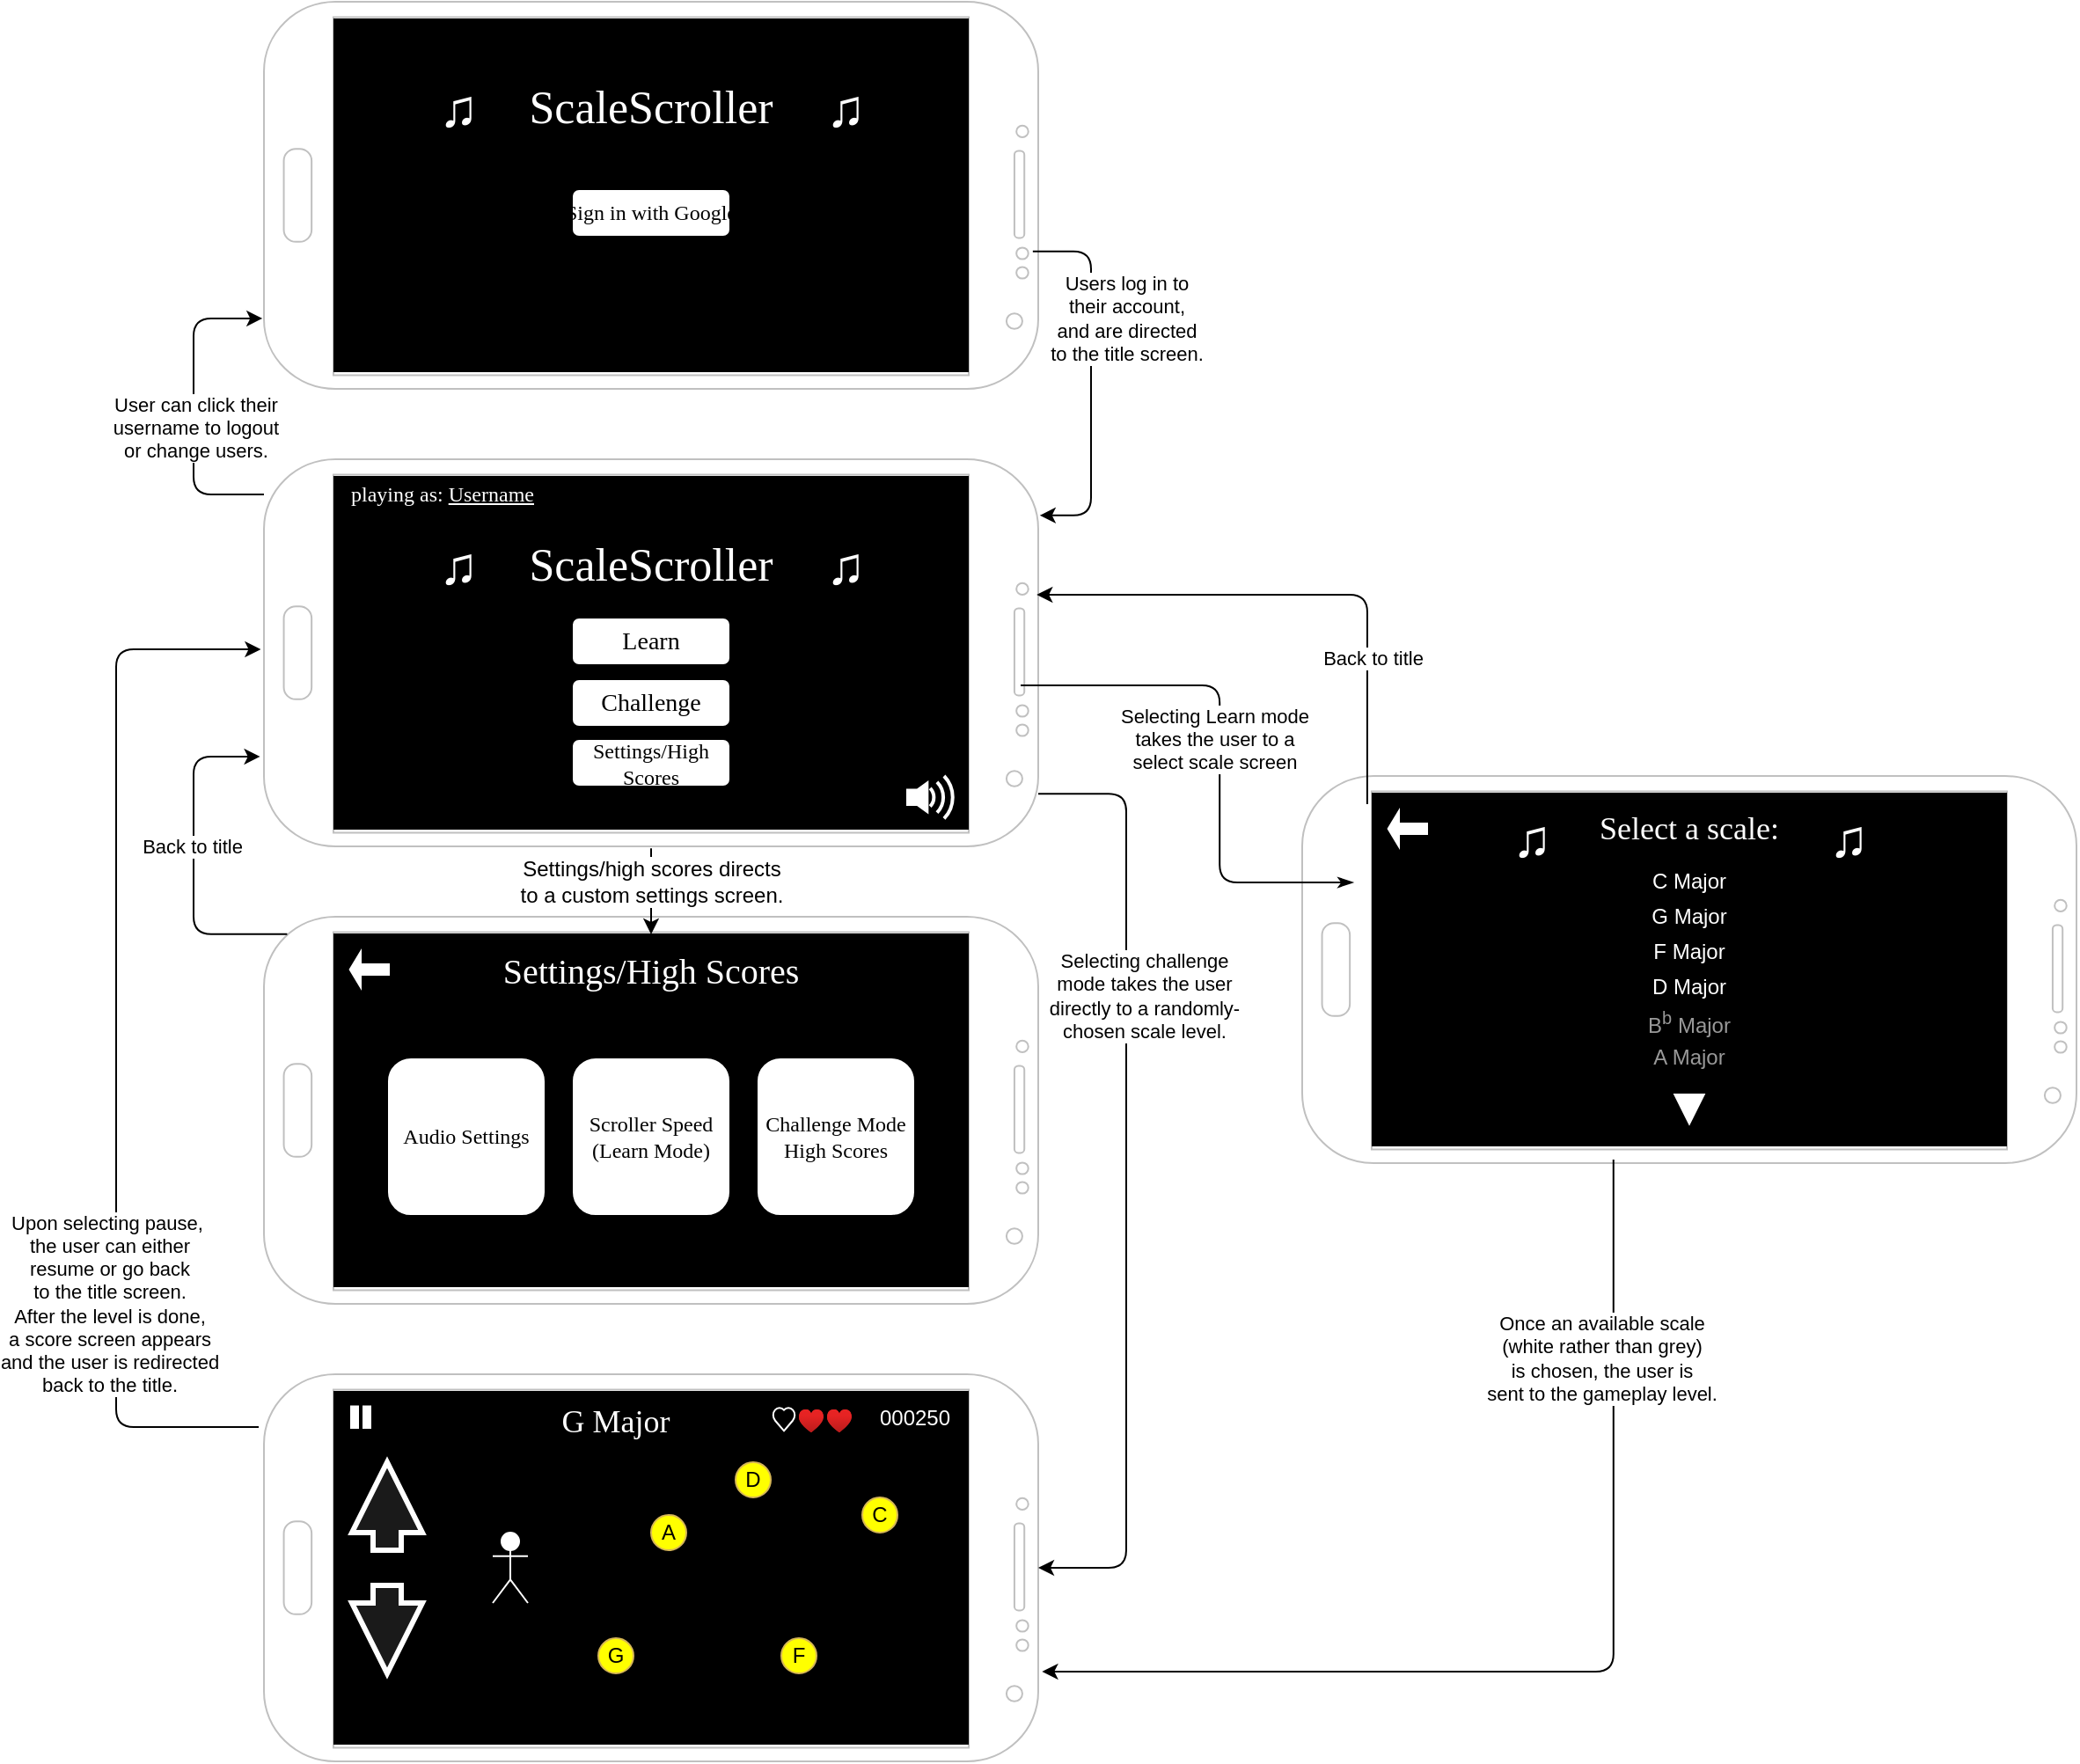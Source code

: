 <mxfile version="13.8.8" type="device"><diagram id="0OVlPYoQBOoQEo0D64S6" name="Page-1"><mxGraphModel dx="1422" dy="762" grid="1" gridSize="10" guides="1" tooltips="1" connect="1" arrows="1" fold="1" page="1" pageScale="1" pageWidth="850" pageHeight="1100" math="0" shadow="0"><root><mxCell id="0"/><mxCell id="1" parent="0"/><mxCell id="xfNuSFFdNx6RBjtULfGW-15" value="" style="group" parent="1" vertex="1" connectable="0"><mxGeometry x="180" y="280" width="440" height="220" as="geometry"/></mxCell><mxCell id="xfNuSFFdNx6RBjtULfGW-1" value="" style="verticalLabelPosition=bottom;verticalAlign=top;html=1;shadow=0;dashed=0;strokeWidth=1;shape=mxgraph.android.phone2;strokeColor=#c0c0c0;direction=south;" parent="xfNuSFFdNx6RBjtULfGW-15" vertex="1"><mxGeometry width="440" height="220" as="geometry"/></mxCell><mxCell id="xfNuSFFdNx6RBjtULfGW-3" value="" style="rounded=0;whiteSpace=wrap;html=1;fillColor=#000000;" parent="xfNuSFFdNx6RBjtULfGW-15" vertex="1"><mxGeometry x="40" y="10" width="360" height="200" as="geometry"/></mxCell><mxCell id="xfNuSFFdNx6RBjtULfGW-4" value="&lt;font style=&quot;font-size: 26px&quot; color=&quot;#ffffff&quot; face=&quot;Georgia&quot;&gt;ScaleScroller&lt;/font&gt;" style="text;html=1;align=center;verticalAlign=middle;whiteSpace=wrap;rounded=0;" parent="xfNuSFFdNx6RBjtULfGW-15" vertex="1"><mxGeometry x="140" y="40" width="160" height="40" as="geometry"/></mxCell><mxCell id="xfNuSFFdNx6RBjtULfGW-6" value="&lt;font style=&quot;font-size: 30px&quot;&gt;♫&lt;/font&gt;" style="text;html=1;align=center;verticalAlign=middle;resizable=0;points=[];autosize=1;fontColor=#FFFFFF;" parent="xfNuSFFdNx6RBjtULfGW-15" vertex="1"><mxGeometry x="90" y="45" width="40" height="30" as="geometry"/></mxCell><mxCell id="xfNuSFFdNx6RBjtULfGW-7" value="&lt;font style=&quot;font-size: 30px&quot;&gt;♫&lt;/font&gt;" style="text;html=1;align=center;verticalAlign=middle;resizable=0;points=[];autosize=1;fontColor=#FFFFFF;" parent="xfNuSFFdNx6RBjtULfGW-15" vertex="1"><mxGeometry x="310" y="45" width="40" height="30" as="geometry"/></mxCell><mxCell id="xfNuSFFdNx6RBjtULfGW-8" value="" style="rounded=1;whiteSpace=wrap;html=1;" parent="xfNuSFFdNx6RBjtULfGW-15" vertex="1"><mxGeometry x="175" y="90" width="90" height="27" as="geometry"/></mxCell><mxCell id="xfNuSFFdNx6RBjtULfGW-9" value="" style="rounded=1;whiteSpace=wrap;html=1;" parent="xfNuSFFdNx6RBjtULfGW-15" vertex="1"><mxGeometry x="175" y="125" width="90" height="27" as="geometry"/></mxCell><mxCell id="xfNuSFFdNx6RBjtULfGW-10" value="" style="rounded=1;whiteSpace=wrap;html=1;" parent="xfNuSFFdNx6RBjtULfGW-15" vertex="1"><mxGeometry x="175" y="159" width="90" height="27" as="geometry"/></mxCell><mxCell id="xfNuSFFdNx6RBjtULfGW-11" value="&lt;font style=&quot;font-size: 14px&quot; face=&quot;Georgia&quot;&gt;Learn&lt;/font&gt;" style="text;html=1;strokeColor=none;fillColor=none;align=center;verticalAlign=middle;whiteSpace=wrap;rounded=0;" parent="xfNuSFFdNx6RBjtULfGW-15" vertex="1"><mxGeometry x="170" y="93.5" width="100" height="20" as="geometry"/></mxCell><mxCell id="xfNuSFFdNx6RBjtULfGW-12" value="&lt;font style=&quot;font-size: 14px&quot; face=&quot;Georgia&quot;&gt;Challenge&lt;/font&gt;" style="text;html=1;strokeColor=none;fillColor=none;align=center;verticalAlign=middle;whiteSpace=wrap;rounded=0;" parent="xfNuSFFdNx6RBjtULfGW-15" vertex="1"><mxGeometry x="170" y="128.5" width="100" height="20" as="geometry"/></mxCell><mxCell id="xfNuSFFdNx6RBjtULfGW-13" value="&lt;font style=&quot;font-size: 12px&quot; face=&quot;Georgia&quot;&gt;Settings/High Scores&lt;/font&gt;" style="text;html=1;strokeColor=none;fillColor=none;align=center;verticalAlign=middle;whiteSpace=wrap;rounded=0;" parent="xfNuSFFdNx6RBjtULfGW-15" vertex="1"><mxGeometry x="170" y="162.5" width="100" height="20" as="geometry"/></mxCell><mxCell id="xfNuSFFdNx6RBjtULfGW-14" value="" style="html=1;verticalLabelPosition=bottom;align=center;labelBackgroundColor=#ffffff;verticalAlign=top;strokeWidth=2;shadow=0;dashed=0;shape=mxgraph.ios7.icons.volume_2;pointerEvents=1;fontColor=#FFFFFF;fillColor=#FFFFFF;strokeColor=#FFFFFF;" parent="xfNuSFFdNx6RBjtULfGW-15" vertex="1"><mxGeometry x="366" y="180" width="27" height="24.2" as="geometry"/></mxCell><mxCell id="xfNuSFFdNx6RBjtULfGW-140" value="&lt;font face=&quot;Georgia&quot;&gt;playing as: &lt;u&gt;Username&lt;/u&gt;&lt;/font&gt;" style="text;html=1;align=center;verticalAlign=middle;resizable=0;points=[];autosize=1;fontColor=#FFFFFF;" parent="xfNuSFFdNx6RBjtULfGW-15" vertex="1"><mxGeometry x="36" y="10" width="130" height="20" as="geometry"/></mxCell><mxCell id="xfNuSFFdNx6RBjtULfGW-17" value="" style="group" parent="1" vertex="1" connectable="0"><mxGeometry x="180" y="540" width="440" height="338" as="geometry"/></mxCell><mxCell id="xfNuSFFdNx6RBjtULfGW-144" value="" style="group" parent="xfNuSFFdNx6RBjtULfGW-17" vertex="1" connectable="0"><mxGeometry width="440" height="220" as="geometry"/></mxCell><mxCell id="xfNuSFFdNx6RBjtULfGW-18" value="" style="verticalLabelPosition=bottom;verticalAlign=top;html=1;shadow=0;dashed=0;strokeWidth=1;shape=mxgraph.android.phone2;strokeColor=#c0c0c0;direction=south;" parent="xfNuSFFdNx6RBjtULfGW-144" vertex="1"><mxGeometry width="440" height="220" as="geometry"/></mxCell><mxCell id="xfNuSFFdNx6RBjtULfGW-19" value="" style="rounded=0;whiteSpace=wrap;html=1;fillColor=#000000;" parent="xfNuSFFdNx6RBjtULfGW-144" vertex="1"><mxGeometry x="40" y="10" width="360" height="200" as="geometry"/></mxCell><mxCell id="xfNuSFFdNx6RBjtULfGW-20" value="&lt;font style=&quot;font-size: 20px&quot; color=&quot;#ffffff&quot; face=&quot;Georgia&quot;&gt;Settings/High Scores&lt;/font&gt;" style="text;html=1;align=center;verticalAlign=middle;whiteSpace=wrap;rounded=0;" parent="xfNuSFFdNx6RBjtULfGW-144" vertex="1"><mxGeometry x="125" y="10" width="190" height="40" as="geometry"/></mxCell><mxCell id="xfNuSFFdNx6RBjtULfGW-23" value="&lt;font face=&quot;Georgia&quot;&gt;Audio Settings&lt;/font&gt;" style="rounded=1;whiteSpace=wrap;html=1;" parent="xfNuSFFdNx6RBjtULfGW-144" vertex="1"><mxGeometry x="70" y="80" width="90" height="90" as="geometry"/></mxCell><mxCell id="xfNuSFFdNx6RBjtULfGW-36" value="&lt;span&gt;&lt;font face=&quot;Georgia&quot;&gt;Challenge Mode High Scores&lt;/font&gt;&lt;/span&gt;" style="rounded=1;whiteSpace=wrap;html=1;" parent="xfNuSFFdNx6RBjtULfGW-144" vertex="1"><mxGeometry x="280" y="80" width="90" height="90" as="geometry"/></mxCell><mxCell id="xfNuSFFdNx6RBjtULfGW-35" value="&lt;font face=&quot;Georgia&quot;&gt;Scroller Speed&lt;br&gt;(Learn Mode)&lt;/font&gt;" style="rounded=1;whiteSpace=wrap;html=1;" parent="xfNuSFFdNx6RBjtULfGW-144" vertex="1"><mxGeometry x="175" y="80" width="90" height="90" as="geometry"/></mxCell><mxCell id="xfNuSFFdNx6RBjtULfGW-141" value="" style="shape=singleArrow;direction=west;whiteSpace=wrap;html=1;sketch=0;strokeColor=#FFFFFF;strokeWidth=3;fillColor=#ffffff;fontColor=#FFFFFF;" parent="xfNuSFFdNx6RBjtULfGW-144" vertex="1"><mxGeometry x="50" y="23.36" width="20" height="13.28" as="geometry"/></mxCell><mxCell id="xfNuSFFdNx6RBjtULfGW-37" value="" style="group" parent="1" vertex="1" connectable="0"><mxGeometry x="180" y="800" width="440" height="220" as="geometry"/></mxCell><mxCell id="xfNuSFFdNx6RBjtULfGW-38" value="" style="verticalLabelPosition=bottom;verticalAlign=top;html=1;shadow=0;dashed=0;strokeWidth=1;shape=mxgraph.android.phone2;strokeColor=#c0c0c0;direction=south;" parent="xfNuSFFdNx6RBjtULfGW-37" vertex="1"><mxGeometry width="440" height="220" as="geometry"/></mxCell><mxCell id="xfNuSFFdNx6RBjtULfGW-39" value="" style="rounded=0;whiteSpace=wrap;html=1;fillColor=#000000;" parent="xfNuSFFdNx6RBjtULfGW-37" vertex="1"><mxGeometry x="40" y="10" width="360" height="200" as="geometry"/></mxCell><mxCell id="xfNuSFFdNx6RBjtULfGW-50" value="Actor" style="shape=umlActor;verticalLabelPosition=bottom;verticalAlign=top;html=1;outlineConnect=0;textOpacity=0;strokeColor=#FFFFFF;" parent="xfNuSFFdNx6RBjtULfGW-37" vertex="1"><mxGeometry x="130" y="90" width="20" height="40" as="geometry"/></mxCell><mxCell id="xfNuSFFdNx6RBjtULfGW-51" value="" style="html=1;shadow=0;dashed=0;align=center;verticalAlign=middle;shape=mxgraph.arrows2.arrow;dy=0.6;dx=40;direction=north;notch=0;fillColor=#1A1A1A;strokeColor=#FFFFFF;strokeWidth=3;" parent="xfNuSFFdNx6RBjtULfGW-37" vertex="1"><mxGeometry x="50" y="50" width="40" height="50" as="geometry"/></mxCell><mxCell id="xfNuSFFdNx6RBjtULfGW-52" value="" style="html=1;shadow=0;dashed=0;align=center;verticalAlign=middle;shape=mxgraph.arrows2.arrow;dy=0.6;dx=40;direction=south;notch=0;fillColor=#1A1A1A;strokeColor=#FFFFFF;strokeWidth=3;" parent="xfNuSFFdNx6RBjtULfGW-37" vertex="1"><mxGeometry x="50" y="120" width="40" height="50" as="geometry"/></mxCell><mxCell id="xfNuSFFdNx6RBjtULfGW-81" value="" style="shape=image;html=1;verticalAlign=top;verticalLabelPosition=bottom;labelBackgroundColor=#ffffff;imageAspect=0;aspect=fixed;image=https://cdn3.iconfinder.com/data/icons/49handdrawing/128x128/hint.png;sketch=0;strokeColor=#FFFFFF;strokeWidth=3;fillColor=#FFFFFF;fontColor=#FFFFFF;" parent="xfNuSFFdNx6RBjtULfGW-37" vertex="1"><mxGeometry x="130" y="70" width="30" height="30" as="geometry"/></mxCell><mxCell id="xfNuSFFdNx6RBjtULfGW-114" value="&lt;font style=&quot;font-size: 18px&quot; face=&quot;Georgia&quot; color=&quot;#ffffff&quot;&gt;G Major&lt;/font&gt;" style="text;html=1;strokeColor=none;fillColor=none;align=center;verticalAlign=middle;whiteSpace=wrap;rounded=0;" parent="xfNuSFFdNx6RBjtULfGW-37" vertex="1"><mxGeometry x="160" y="16.72" width="80" height="20" as="geometry"/></mxCell><mxCell id="xfNuSFFdNx6RBjtULfGW-115" value="" style="aspect=fixed;html=1;points=[];align=center;image;fontSize=12;image=img/lib/azure2/general/Heart.svg;fillColor=#000000;" parent="xfNuSFFdNx6RBjtULfGW-37" vertex="1"><mxGeometry x="320" y="20" width="14" height="13.13" as="geometry"/></mxCell><mxCell id="xfNuSFFdNx6RBjtULfGW-116" value="" style="aspect=fixed;html=1;points=[];align=center;image;fontSize=12;image=img/lib/azure2/general/Heart.svg;fillColor=#000000;" parent="xfNuSFFdNx6RBjtULfGW-37" vertex="1"><mxGeometry x="304" y="20" width="14" height="13.13" as="geometry"/></mxCell><mxCell id="xfNuSFFdNx6RBjtULfGW-117" value="" style="verticalLabelPosition=bottom;verticalAlign=top;html=1;shape=mxgraph.basic.heart;strokeColor=#FFFFFF;fillColor=#000000;" parent="xfNuSFFdNx6RBjtULfGW-37" vertex="1"><mxGeometry x="289" y="18.72" width="13" height="13.43" as="geometry"/></mxCell><mxCell id="xfNuSFFdNx6RBjtULfGW-118" value="000250" style="text;html=1;strokeColor=none;align=center;verticalAlign=middle;whiteSpace=wrap;rounded=0;fontColor=#FFFFFF;" parent="xfNuSFFdNx6RBjtULfGW-37" vertex="1"><mxGeometry x="350" y="15.43" width="40" height="20" as="geometry"/></mxCell><mxCell id="xfNuSFFdNx6RBjtULfGW-120" value="" style="ellipse;whiteSpace=wrap;html=1;aspect=fixed;strokeColor=#d6b656;fillColor=#FFFF00;" parent="xfNuSFFdNx6RBjtULfGW-37" vertex="1"><mxGeometry x="220" y="80" width="20" height="20" as="geometry"/></mxCell><mxCell id="xfNuSFFdNx6RBjtULfGW-121" value="" style="ellipse;whiteSpace=wrap;html=1;aspect=fixed;strokeColor=#d6b656;fillColor=#FFFF00;" parent="xfNuSFFdNx6RBjtULfGW-37" vertex="1"><mxGeometry x="268" y="50" width="20" height="20" as="geometry"/></mxCell><mxCell id="xfNuSFFdNx6RBjtULfGW-122" value="" style="ellipse;whiteSpace=wrap;html=1;aspect=fixed;strokeColor=#d6b656;fillColor=#FFFF00;" parent="xfNuSFFdNx6RBjtULfGW-37" vertex="1"><mxGeometry x="190" y="150" width="20" height="20" as="geometry"/></mxCell><mxCell id="xfNuSFFdNx6RBjtULfGW-123" value="" style="ellipse;whiteSpace=wrap;html=1;aspect=fixed;strokeColor=#d6b656;fillColor=#FFFF00;" parent="xfNuSFFdNx6RBjtULfGW-37" vertex="1"><mxGeometry x="294" y="150" width="20" height="20" as="geometry"/></mxCell><mxCell id="xfNuSFFdNx6RBjtULfGW-124" value="" style="ellipse;whiteSpace=wrap;html=1;aspect=fixed;strokeColor=#d6b656;fillColor=#FFFF00;" parent="xfNuSFFdNx6RBjtULfGW-37" vertex="1"><mxGeometry x="340" y="70" width="20" height="20" as="geometry"/></mxCell><mxCell id="xfNuSFFdNx6RBjtULfGW-125" value="G" style="text;html=1;strokeColor=none;fillColor=none;align=center;verticalAlign=middle;whiteSpace=wrap;rounded=0;" parent="xfNuSFFdNx6RBjtULfGW-37" vertex="1"><mxGeometry x="190" y="150" width="20" height="20" as="geometry"/></mxCell><mxCell id="xfNuSFFdNx6RBjtULfGW-126" value="C" style="text;html=1;strokeColor=none;fillColor=none;align=center;verticalAlign=middle;whiteSpace=wrap;rounded=0;" parent="xfNuSFFdNx6RBjtULfGW-37" vertex="1"><mxGeometry x="340" y="70" width="20" height="20" as="geometry"/></mxCell><mxCell id="xfNuSFFdNx6RBjtULfGW-127" value="D" style="text;html=1;strokeColor=none;fillColor=none;align=center;verticalAlign=middle;whiteSpace=wrap;rounded=0;" parent="xfNuSFFdNx6RBjtULfGW-37" vertex="1"><mxGeometry x="268" y="50" width="20" height="20" as="geometry"/></mxCell><mxCell id="xfNuSFFdNx6RBjtULfGW-128" value="A" style="text;html=1;strokeColor=none;fillColor=none;align=center;verticalAlign=middle;whiteSpace=wrap;rounded=0;" parent="xfNuSFFdNx6RBjtULfGW-37" vertex="1"><mxGeometry x="220" y="80" width="20" height="20" as="geometry"/></mxCell><mxCell id="xfNuSFFdNx6RBjtULfGW-129" value="F" style="text;html=1;strokeColor=none;fillColor=none;align=center;verticalAlign=middle;whiteSpace=wrap;rounded=0;" parent="xfNuSFFdNx6RBjtULfGW-37" vertex="1"><mxGeometry x="294" y="150" width="20" height="20" as="geometry"/></mxCell><mxCell id="xfNuSFFdNx6RBjtULfGW-143" value="" style="html=1;verticalLabelPosition=bottom;align=center;labelBackgroundColor=#ffffff;verticalAlign=top;strokeWidth=2;shadow=0;dashed=0;shape=mxgraph.ios7.icons.pause;pointerEvents=1;sketch=0;fillColor=#ffffff;fontColor=#FFFFFF;strokeColor=#FFFFFF;" parent="xfNuSFFdNx6RBjtULfGW-37" vertex="1"><mxGeometry x="50" y="18.72" width="10" height="11.28" as="geometry"/></mxCell><mxCell id="xfNuSFFdNx6RBjtULfGW-145" value="" style="group" parent="1" vertex="1" connectable="0"><mxGeometry x="180" y="20" width="440" height="220" as="geometry"/></mxCell><mxCell id="xfNuSFFdNx6RBjtULfGW-146" value="" style="verticalLabelPosition=bottom;verticalAlign=top;html=1;shadow=0;dashed=0;strokeWidth=1;shape=mxgraph.android.phone2;strokeColor=#c0c0c0;direction=south;" parent="xfNuSFFdNx6RBjtULfGW-145" vertex="1"><mxGeometry width="440" height="220" as="geometry"/></mxCell><mxCell id="xfNuSFFdNx6RBjtULfGW-159" value="" style="group" parent="xfNuSFFdNx6RBjtULfGW-145" vertex="1" connectable="0"><mxGeometry x="40" y="10" width="360" height="200" as="geometry"/></mxCell><mxCell id="xfNuSFFdNx6RBjtULfGW-147" value="" style="rounded=0;whiteSpace=wrap;html=1;fillColor=#000000;" parent="xfNuSFFdNx6RBjtULfGW-159" vertex="1"><mxGeometry width="360" height="200" as="geometry"/></mxCell><mxCell id="xfNuSFFdNx6RBjtULfGW-148" value="&lt;font style=&quot;font-size: 26px&quot; color=&quot;#ffffff&quot; face=&quot;Georgia&quot;&gt;ScaleScroller&lt;/font&gt;" style="text;html=1;align=center;verticalAlign=middle;whiteSpace=wrap;rounded=0;" parent="xfNuSFFdNx6RBjtULfGW-159" vertex="1"><mxGeometry x="100" y="30" width="160" height="40" as="geometry"/></mxCell><mxCell id="xfNuSFFdNx6RBjtULfGW-149" value="&lt;font style=&quot;font-size: 30px&quot;&gt;♫&lt;/font&gt;" style="text;html=1;align=center;verticalAlign=middle;resizable=0;points=[];autosize=1;fontColor=#FFFFFF;" parent="xfNuSFFdNx6RBjtULfGW-159" vertex="1"><mxGeometry x="50" y="35" width="40" height="30" as="geometry"/></mxCell><mxCell id="xfNuSFFdNx6RBjtULfGW-150" value="&lt;font style=&quot;font-size: 30px&quot;&gt;♫&lt;/font&gt;" style="text;html=1;align=center;verticalAlign=middle;resizable=0;points=[];autosize=1;fontColor=#FFFFFF;" parent="xfNuSFFdNx6RBjtULfGW-159" vertex="1"><mxGeometry x="270" y="35" width="40" height="30" as="geometry"/></mxCell><mxCell id="xfNuSFFdNx6RBjtULfGW-153" value="" style="rounded=1;whiteSpace=wrap;html=1;" parent="xfNuSFFdNx6RBjtULfGW-159" vertex="1"><mxGeometry x="135" y="96.5" width="90" height="27" as="geometry"/></mxCell><mxCell id="xfNuSFFdNx6RBjtULfGW-156" value="&lt;font style=&quot;font-size: 12px&quot; face=&quot;Georgia&quot;&gt;Sign in with Google&lt;/font&gt;" style="text;html=1;strokeColor=none;fillColor=none;align=center;verticalAlign=middle;whiteSpace=wrap;rounded=0;" parent="xfNuSFFdNx6RBjtULfGW-159" vertex="1"><mxGeometry x="130" y="100" width="100" height="20" as="geometry"/></mxCell><mxCell id="xfNuSFFdNx6RBjtULfGW-160" value="" style="edgeStyle=orthogonalEdgeStyle;fontSize=12;html=1;endArrow=classic;endFill=1;exitX=0.645;exitY=0.007;exitDx=0;exitDy=0;exitPerimeter=0;entryX=0.145;entryY=-0.002;entryDx=0;entryDy=0;entryPerimeter=0;" parent="1" source="xfNuSFFdNx6RBjtULfGW-146" target="xfNuSFFdNx6RBjtULfGW-1" edge="1"><mxGeometry width="100" height="100" relative="1" as="geometry"><mxPoint x="630" y="220" as="sourcePoint"/><mxPoint x="690" y="130" as="targetPoint"/><Array as="points"><mxPoint x="650" y="162"/><mxPoint x="650" y="312"/></Array></mxGeometry></mxCell><mxCell id="xfNuSFFdNx6RBjtULfGW-163" value="&lt;font color=&quot;#000000&quot;&gt;Users log in to&lt;br&gt;their account,&lt;br&gt;and are directed&lt;br&gt;to the title screen.&lt;br&gt;&lt;/font&gt;" style="edgeLabel;html=1;align=center;verticalAlign=middle;resizable=0;points=[];fontColor=#FFFFFF;" parent="xfNuSFFdNx6RBjtULfGW-160" vertex="1" connectable="0"><mxGeometry x="-0.773" y="-20" relative="1" as="geometry"><mxPoint x="29.08" y="18.1" as="offset"/></mxGeometry></mxCell><mxCell id="xfNuSFFdNx6RBjtULfGW-165" value="" style="fontSize=12;html=1;endArrow=none;endFill=0;entryX=0.045;entryY=0.97;entryDx=0;entryDy=0;entryPerimeter=0;edgeStyle=orthogonalEdgeStyle;exitX=0.768;exitY=1.005;exitDx=0;exitDy=0;exitPerimeter=0;startArrow=classic;startFill=1;" parent="1" source="xfNuSFFdNx6RBjtULfGW-1" target="xfNuSFFdNx6RBjtULfGW-18" edge="1"><mxGeometry width="100" height="100" relative="1" as="geometry"><mxPoint x="140" y="450" as="sourcePoint"/><mxPoint x="270" y="570" as="targetPoint"/><Array as="points"><mxPoint x="140" y="449"/><mxPoint x="140" y="550"/></Array></mxGeometry></mxCell><mxCell id="xfNuSFFdNx6RBjtULfGW-167" value="&lt;font color=&quot;#000000&quot;&gt;Back to title&lt;/font&gt;" style="edgeLabel;html=1;align=center;verticalAlign=middle;resizable=0;points=[];fontColor=#FFFFFF;" parent="xfNuSFFdNx6RBjtULfGW-165" vertex="1" connectable="0"><mxGeometry x="0.165" y="-1" relative="1" as="geometry"><mxPoint y="-23.2" as="offset"/></mxGeometry></mxCell><mxCell id="xfNuSFFdNx6RBjtULfGW-168" value="Settings/high scores directs&lt;br&gt;to a custom settings screen." style="fontSize=12;html=1;endArrow=none;endFill=0;entryX=1.005;entryY=0.5;entryDx=0;entryDy=0;entryPerimeter=0;exitX=0.5;exitY=0;exitDx=0;exitDy=0;startArrow=classic;startFill=1;" parent="1" source="xfNuSFFdNx6RBjtULfGW-20" target="xfNuSFFdNx6RBjtULfGW-1" edge="1"><mxGeometry x="0.227" width="100" height="100" relative="1" as="geometry"><mxPoint x="420" y="590" as="sourcePoint"/><mxPoint x="520" y="490" as="targetPoint"/><mxPoint as="offset"/></mxGeometry></mxCell><mxCell id="xfNuSFFdNx6RBjtULfGW-169" value="" style="edgeStyle=orthogonalEdgeStyle;fontSize=12;html=1;endArrow=none;endFill=0;exitX=0.491;exitY=0.995;exitDx=0;exitDy=0;exitPerimeter=0;startArrow=classic;startFill=1;" parent="1" edge="1"><mxGeometry width="100" height="100" relative="1" as="geometry"><mxPoint x="178.2" y="388.02" as="sourcePoint"/><mxPoint x="177" y="830" as="targetPoint"/><Array as="points"><mxPoint x="96" y="388"/><mxPoint x="96" y="830"/></Array></mxGeometry></mxCell><mxCell id="xfNuSFFdNx6RBjtULfGW-170" value="&lt;font color=&quot;#000000&quot;&gt;Upon selecting pause,&amp;nbsp;&lt;br&gt;the user can either&lt;br&gt;resume or go back&lt;br&gt;to the title screen.&lt;br&gt;After the level is done,&lt;br&gt;a score screen appears&lt;br&gt;and the user is redirected&lt;br&gt;back to the title.&lt;br&gt;&lt;/font&gt;" style="edgeLabel;html=1;align=center;verticalAlign=middle;resizable=0;points=[];fontColor=#FFFFFF;" parent="xfNuSFFdNx6RBjtULfGW-169" vertex="1" connectable="0"><mxGeometry x="0.577" y="-4" relative="1" as="geometry"><mxPoint y="-22.8" as="offset"/></mxGeometry></mxCell><mxCell id="9sz9XXo2eKdFtHF5-nZc-1" value="" style="fontSize=12;html=1;endArrow=none;endFill=0;entryX=0.091;entryY=1;entryDx=0;entryDy=0;entryPerimeter=0;exitX=0.818;exitY=1.002;exitDx=0;exitDy=0;exitPerimeter=0;edgeStyle=orthogonalEdgeStyle;startArrow=classic;startFill=1;" parent="1" source="xfNuSFFdNx6RBjtULfGW-146" target="xfNuSFFdNx6RBjtULfGW-1" edge="1"><mxGeometry width="100" height="100" relative="1" as="geometry"><mxPoint x="60" y="310" as="sourcePoint"/><mxPoint x="160" y="210" as="targetPoint"/><Array as="points"><mxPoint x="140" y="200"/><mxPoint x="140" y="300"/></Array></mxGeometry></mxCell><mxCell id="9sz9XXo2eKdFtHF5-nZc-2" value="User can click their&lt;br&gt;username to logout&lt;br&gt;or change users." style="edgeLabel;html=1;align=center;verticalAlign=middle;resizable=0;points=[];" parent="9sz9XXo2eKdFtHF5-nZc-1" vertex="1" connectable="0"><mxGeometry x="0.129" y="1" relative="1" as="geometry"><mxPoint as="offset"/></mxGeometry></mxCell><mxCell id="BvI99tYybX0NnMJR6K1L-1" value="" style="group" vertex="1" connectable="0" parent="1"><mxGeometry x="770" y="460" width="440" height="250" as="geometry"/></mxCell><mxCell id="BvI99tYybX0NnMJR6K1L-2" value="" style="verticalLabelPosition=bottom;verticalAlign=top;html=1;shadow=0;dashed=0;strokeWidth=1;shape=mxgraph.android.phone2;strokeColor=#c0c0c0;direction=south;" vertex="1" parent="BvI99tYybX0NnMJR6K1L-1"><mxGeometry width="440" height="220" as="geometry"/></mxCell><mxCell id="BvI99tYybX0NnMJR6K1L-3" value="" style="group" vertex="1" connectable="0" parent="BvI99tYybX0NnMJR6K1L-1"><mxGeometry x="40" y="10" width="360" height="240" as="geometry"/></mxCell><mxCell id="BvI99tYybX0NnMJR6K1L-4" value="" style="rounded=0;whiteSpace=wrap;html=1;fillColor=#000000;" vertex="1" parent="BvI99tYybX0NnMJR6K1L-3"><mxGeometry width="360" height="200" as="geometry"/></mxCell><mxCell id="BvI99tYybX0NnMJR6K1L-5" value="&lt;font style=&quot;font-size: 18px&quot; color=&quot;#ffffff&quot; face=&quot;Georgia&quot;&gt;Select a scale:&lt;/font&gt;" style="text;html=1;align=center;verticalAlign=middle;whiteSpace=wrap;rounded=0;" vertex="1" parent="BvI99tYybX0NnMJR6K1L-3"><mxGeometry x="100" width="160" height="40" as="geometry"/></mxCell><mxCell id="BvI99tYybX0NnMJR6K1L-10" value="&lt;font color=&quot;#ffffff&quot;&gt;C Major&lt;/font&gt;" style="text;html=1;strokeColor=none;fillColor=none;align=center;verticalAlign=middle;whiteSpace=wrap;rounded=0;" vertex="1" parent="BvI99tYybX0NnMJR6K1L-3"><mxGeometry x="150" y="40" width="60" height="20" as="geometry"/></mxCell><mxCell id="BvI99tYybX0NnMJR6K1L-12" value="&lt;font color=&quot;#999999&quot;&gt;A Major&lt;/font&gt;" style="text;html=1;strokeColor=none;fillColor=none;align=center;verticalAlign=middle;whiteSpace=wrap;rounded=0;" vertex="1" parent="BvI99tYybX0NnMJR6K1L-3"><mxGeometry x="150" y="140" width="60" height="20" as="geometry"/></mxCell><mxCell id="BvI99tYybX0NnMJR6K1L-14" value="&lt;font color=&quot;#ffffff&quot;&gt;D Major&lt;/font&gt;" style="text;html=1;strokeColor=none;fillColor=none;align=center;verticalAlign=middle;whiteSpace=wrap;rounded=0;" vertex="1" parent="BvI99tYybX0NnMJR6K1L-3"><mxGeometry x="150" y="100" width="60" height="20" as="geometry"/></mxCell><mxCell id="BvI99tYybX0NnMJR6K1L-13" value="&lt;font color=&quot;#ffffff&quot;&gt;F Major&lt;/font&gt;" style="text;html=1;strokeColor=none;fillColor=none;align=center;verticalAlign=middle;whiteSpace=wrap;rounded=0;" vertex="1" parent="BvI99tYybX0NnMJR6K1L-3"><mxGeometry x="150" y="80" width="60" height="20" as="geometry"/></mxCell><mxCell id="BvI99tYybX0NnMJR6K1L-11" value="&lt;font color=&quot;#ffffff&quot;&gt;G Major&lt;/font&gt;" style="text;html=1;strokeColor=none;fillColor=none;align=center;verticalAlign=middle;whiteSpace=wrap;rounded=0;" vertex="1" parent="BvI99tYybX0NnMJR6K1L-3"><mxGeometry x="150" y="60" width="60" height="20" as="geometry"/></mxCell><mxCell id="BvI99tYybX0NnMJR6K1L-15" value="&lt;font color=&quot;#999999&quot;&gt;B&lt;sup&gt;b&lt;/sup&gt; Major&lt;/font&gt;" style="text;html=1;strokeColor=none;fillColor=none;align=center;verticalAlign=middle;whiteSpace=wrap;rounded=0;" vertex="1" parent="BvI99tYybX0NnMJR6K1L-3"><mxGeometry x="150" y="120" width="60" height="20" as="geometry"/></mxCell><mxCell id="BvI99tYybX0NnMJR6K1L-21" value="" style="html=1;shadow=0;dashed=0;align=center;verticalAlign=middle;shape=mxgraph.arrows2.arrow;dy=0.6;dx=40;direction=south;notch=0;" vertex="1" parent="BvI99tYybX0NnMJR6K1L-3"><mxGeometry x="170" y="170" width="20" height="20" as="geometry"/></mxCell><mxCell id="BvI99tYybX0NnMJR6K1L-22" value="" style="shape=singleArrow;direction=west;whiteSpace=wrap;html=1;sketch=0;strokeColor=#FFFFFF;strokeWidth=3;fillColor=#ffffff;fontColor=#FFFFFF;" vertex="1" parent="BvI99tYybX0NnMJR6K1L-3"><mxGeometry x="10" y="13.36" width="20" height="13.28" as="geometry"/></mxCell><mxCell id="BvI99tYybX0NnMJR6K1L-23" value="&lt;font style=&quot;font-size: 30px&quot;&gt;♫&lt;/font&gt;" style="text;html=1;align=center;verticalAlign=middle;resizable=0;points=[];autosize=1;fontColor=#FFFFFF;" vertex="1" parent="BvI99tYybX0NnMJR6K1L-3"><mxGeometry x="70" y="10" width="40" height="30" as="geometry"/></mxCell><mxCell id="BvI99tYybX0NnMJR6K1L-24" value="&lt;font style=&quot;font-size: 30px&quot;&gt;♫&lt;/font&gt;" style="text;html=1;align=center;verticalAlign=middle;resizable=0;points=[];autosize=1;fontColor=#FFFFFF;" vertex="1" parent="BvI99tYybX0NnMJR6K1L-3"><mxGeometry x="250" y="10" width="40" height="30" as="geometry"/></mxCell><mxCell id="BvI99tYybX0NnMJR6K1L-25" value="" style="edgeStyle=orthogonalEdgeStyle;fontSize=12;html=1;endArrow=none;endFill=0;exitX=0.35;exitY=0.002;exitDx=0;exitDy=0;exitPerimeter=0;entryX=0.073;entryY=0.916;entryDx=0;entryDy=0;startArrow=classic;startFill=1;entryPerimeter=0;" edge="1" parent="1" source="xfNuSFFdNx6RBjtULfGW-1" target="BvI99tYybX0NnMJR6K1L-2"><mxGeometry width="100" height="100" relative="1" as="geometry"><mxPoint x="610" y="490" as="sourcePoint"/><mxPoint x="710" y="390" as="targetPoint"/><Array as="points"><mxPoint x="807" y="357"/></Array></mxGeometry></mxCell><mxCell id="BvI99tYybX0NnMJR6K1L-28" value="Back to title" style="edgeLabel;html=1;align=center;verticalAlign=middle;resizable=0;points=[];" vertex="1" connectable="0" parent="BvI99tYybX0NnMJR6K1L-25"><mxGeometry x="0.372" y="-27" relative="1" as="geometry"><mxPoint x="30.01" y="13.39" as="offset"/></mxGeometry></mxCell><mxCell id="BvI99tYybX0NnMJR6K1L-26" value="" style="edgeStyle=orthogonalEdgeStyle;fontSize=12;html=1;endArrow=classicThin;endFill=1;entryX=0.264;entryY=0.918;entryDx=0;entryDy=0;entryPerimeter=0;exitX=0.573;exitY=0.007;exitDx=0;exitDy=0;exitPerimeter=0;" edge="1" parent="1"><mxGeometry width="100" height="100" relative="1" as="geometry"><mxPoint x="610.0" y="408.5" as="sourcePoint"/><mxPoint x="799.16" y="520.52" as="targetPoint"/><Array as="points"><mxPoint x="723.08" y="408.44"/><mxPoint x="723.08" y="520.44"/></Array></mxGeometry></mxCell><mxCell id="BvI99tYybX0NnMJR6K1L-29" value="Selecting Learn mode &lt;br&gt;takes the user to a&lt;br&gt;select scale screen" style="edgeLabel;html=1;align=center;verticalAlign=middle;resizable=0;points=[];" vertex="1" connectable="0" parent="BvI99tYybX0NnMJR6K1L-26"><mxGeometry x="-0.448" y="-19" relative="1" as="geometry"><mxPoint x="27" y="11.5" as="offset"/></mxGeometry></mxCell><mxCell id="BvI99tYybX0NnMJR6K1L-32" value="" style="edgeStyle=orthogonalEdgeStyle;fontSize=12;html=1;endArrow=none;startArrow=classic;exitX=0.768;exitY=-0.005;exitDx=0;exitDy=0;exitPerimeter=0;entryX=0.991;entryY=0.598;entryDx=0;entryDy=0;entryPerimeter=0;startFill=1;endFill=0;" edge="1" parent="1" source="xfNuSFFdNx6RBjtULfGW-38" target="BvI99tYybX0NnMJR6K1L-2"><mxGeometry width="100" height="100" relative="1" as="geometry"><mxPoint x="820" y="990" as="sourcePoint"/><mxPoint x="920" y="890" as="targetPoint"/></mxGeometry></mxCell><mxCell id="BvI99tYybX0NnMJR6K1L-33" value="Once an available scale&lt;br&gt;(white rather than grey)&lt;br&gt;is chosen, the user is&lt;br&gt;sent to the gameplay level." style="edgeLabel;html=1;align=center;verticalAlign=middle;resizable=0;points=[];" vertex="1" connectable="0" parent="BvI99tYybX0NnMJR6K1L-32"><mxGeometry x="0.834" y="2" relative="1" as="geometry"><mxPoint x="-4.88" y="61.3" as="offset"/></mxGeometry></mxCell><mxCell id="BvI99tYybX0NnMJR6K1L-34" value="" style="edgeStyle=orthogonalEdgeStyle;fontSize=12;html=1;endArrow=none;startArrow=classic;entryX=0.864;entryY=0;entryDx=0;entryDy=0;entryPerimeter=0;startFill=1;endFill=0;" edge="1" parent="1" source="xfNuSFFdNx6RBjtULfGW-38" target="xfNuSFFdNx6RBjtULfGW-1"><mxGeometry width="100" height="100" relative="1" as="geometry"><mxPoint x="710" y="880" as="sourcePoint"/><mxPoint x="710" y="600" as="targetPoint"/><Array as="points"><mxPoint x="670" y="910"/><mxPoint x="670" y="470"/></Array></mxGeometry></mxCell><mxCell id="BvI99tYybX0NnMJR6K1L-35" value="Selecting challenge&lt;br&gt;mode takes the user&lt;br&gt;directly to a randomly-&lt;br&gt;chosen scale level." style="edgeLabel;html=1;align=center;verticalAlign=middle;resizable=0;points=[];" vertex="1" connectable="0" parent="BvI99tYybX0NnMJR6K1L-34"><mxGeometry x="0.215" relative="1" as="geometry"><mxPoint x="10" y="-47" as="offset"/></mxGeometry></mxCell></root></mxGraphModel></diagram></mxfile>